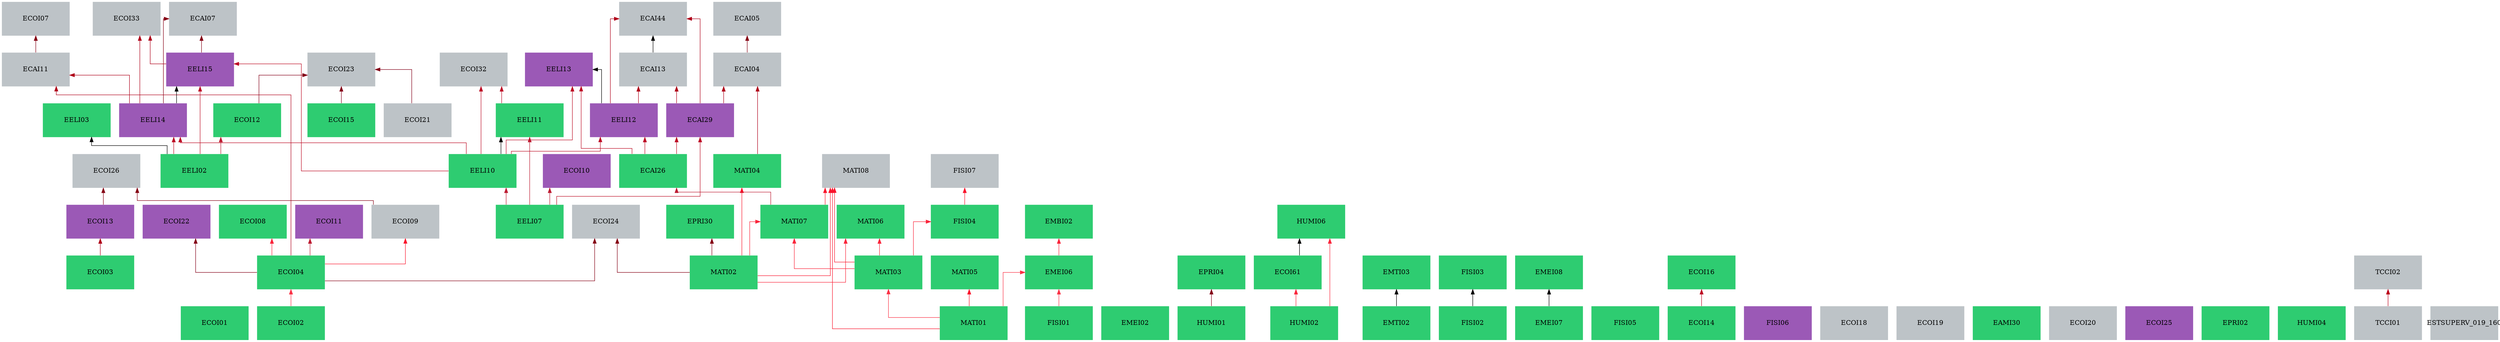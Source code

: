 digraph "2016001942.dot" {
	graph [overlap=scale rankdir=BT sep=0.5 splines=ortho]
	node [nodesep=2 pad=1 ranksep=2]
	ECOI01 [label=ECOI01 color=none fillcolor="#2ECC71" fixedsize=true height=1 pos="1,-0!" shape=rectangle style=filled width=2]
	ECOI02 [label=ECOI02 color=none fillcolor="#2ECC71" fixedsize=true height=1 pos="1,-1!" shape=rectangle style=filled width=2]
	ECOI03 [label=ECOI03 color=none fillcolor="#2ECC71" fixedsize=true height=1 pos="1,-2!" shape=rectangle style=filled width=2]
	EMEI02 [label=EMEI02 color=none fillcolor="#2ECC71" fixedsize=true height=1 pos="1,-3!" shape=rectangle style=filled width=2]
	FISI01 [label=FISI01 color=none fillcolor="#2ECC71" fixedsize=true height=1 pos="1,-4!" shape=rectangle style=filled width=2]
	HUMI01 [label=HUMI01 color=none fillcolor="#2ECC71" fixedsize=true height=1 pos="1,-5!" shape=rectangle style=filled width=2]
	HUMI02 [label=HUMI02 color=none fillcolor="#2ECC71" fixedsize=true height=1 pos="1,-6!" shape=rectangle style=filled width=2]
	MATI01 [label=MATI01 color=none fillcolor="#2ECC71" fixedsize=true height=1 pos="1,-7!" shape=rectangle style=filled width=2]
	MATI02 [label=MATI02 color=none fillcolor="#2ECC71" fixedsize=true height=1 pos="1,-8!" shape=rectangle style=filled width=2]
	ECOI04 [label=ECOI04 color=none fillcolor="#2ECC71" fixedsize=true height=1 pos="2,-0!" shape=rectangle style=filled width=2]
	ECOI02 -> ECOI04 [color="#FA3246"]
	EELI02 [label=EELI02 color=none fillcolor="#2ECC71" fixedsize=true height=1 pos="2,-1!" shape=rectangle style=filled width=2]
	EELI03 [label=EELI03 color=none fillcolor="#2ECC71" fixedsize=true height=1 pos="2,-2!" shape=rectangle style=filled width=2]
	EELI02 -> EELI03 [color=black]
	EMEI06 [label=EMEI06 color=none fillcolor="#2ECC71" fixedsize=true height=1 pos="2,-3!" shape=rectangle style=filled width=2]
	MATI01 -> EMEI06 [color="#FA3246"]
	FISI01 -> EMEI06 [color="#FA3246"]
	EMTI02 [label=EMTI02 color=none fillcolor="#2ECC71" fixedsize=true height=1 pos="2,-4!" shape=rectangle style=filled width=2]
	EMTI03 [label=EMTI03 color=none fillcolor="#2ECC71" fixedsize=true height=1 pos="2,-5!" shape=rectangle style=filled width=2]
	EMTI02 -> EMTI03 [color=black]
	FISI02 [label=FISI02 color=none fillcolor="#2ECC71" fixedsize=true height=1 pos="2,-6!" shape=rectangle style=filled width=2]
	FISI03 [label=FISI03 color=none fillcolor="#2ECC71" fixedsize=true height=1 pos="2,-7!" shape=rectangle style=filled width=2]
	FISI02 -> FISI03 [color=black]
	MATI03 [label=MATI03 color=none fillcolor="#2ECC71" fixedsize=true height=1 pos="2,-8!" shape=rectangle style=filled width=2]
	MATI01 -> MATI03 [color="#FA3246"]
	ECOI08 [label=ECOI08 color=none fillcolor="#2ECC71" fixedsize=true height=1 pos="3,-0!" shape=rectangle style=filled width=2]
	ECOI04 -> ECOI08 [color="#FA253B"]
	ECOI61 [label=ECOI61 color=none fillcolor="#2ECC71" fixedsize=true height=1 pos="3,-1!" shape=rectangle style=filled width=2]
	HUMI02 -> ECOI61 [color="#FA253B"]
	EMBI02 [label=EMBI02 color=none fillcolor="#2ECC71" fixedsize=true height=1 pos="3,-2!" shape=rectangle style=filled width=2]
	EMEI06 -> EMBI02 [color="#FA253B"]
	EMEI07 [label=EMEI07 color=none fillcolor="#2ECC71" fixedsize=true height=1 pos="3,-3!" shape=rectangle style=filled width=2]
	EMEI08 [label=EMEI08 color=none fillcolor="#2ECC71" fixedsize=true height=1 pos="3,-4!" shape=rectangle style=filled width=2]
	EMEI07 -> EMEI08 [color=black]
	FISI04 [label=FISI04 color=none fillcolor="#2ECC71" fixedsize=true height=1 pos="3,-5!" shape=rectangle style=filled width=2]
	MATI03 -> FISI04 [color="#FA253B"]
	HUMI06 [label=HUMI06 color=none fillcolor="#2ECC71" fixedsize=true height=1 pos="3,-6!" shape=rectangle style=filled width=2]
	HUMI02 -> HUMI06 [color="#FA253B"]
	ECOI61 -> HUMI06 [color=black]
	MATI06 [label=MATI06 color=none fillcolor="#2ECC71" fixedsize=true height=1 pos="3,-7!" shape=rectangle style=filled width=2]
	MATI03 -> MATI06 [color="#FA253B"]
	MATI02 -> MATI06 [color="#FA253B"]
	MATI07 [label=MATI07 color=none fillcolor="#2ECC71" fixedsize=true height=1 pos="3,-8!" shape=rectangle style=filled width=2]
	MATI03 -> MATI07 [color="#FA253B"]
	MATI02 -> MATI07 [color="#FA253B"]
	ECOI09 [label=ECOI09 color=none fillcolor="#BDC3C7" fixedsize=true height=1 pos="4,-0!" shape=rectangle style=filled width=2]
	ECOI04 -> ECOI09 [color="#FA142B"]
	EELI07 [label=EELI07 color=none fillcolor="#2ECC71" fixedsize=true height=1 pos="4,-1!" shape=rectangle style=filled width=2]
	FISI05 [label=FISI05 color=none fillcolor="#2ECC71" fixedsize=true height=1 pos="4,-2!" shape=rectangle style=filled width=2]
	FISI07 [label=FISI07 color=none fillcolor="#BDC3C7" fixedsize=true height=1 pos="4,-3!" shape=rectangle style=filled width=2]
	FISI04 -> FISI07 [color="#FA142B"]
	MATI04 [label=MATI04 color=none fillcolor="#2ECC71" fixedsize=true height=1 pos="4,-4!" shape=rectangle style=filled width=2]
	MATI02 -> MATI04 [color="#FA142B"]
	MATI05 [label=MATI05 color=none fillcolor="#2ECC71" fixedsize=true height=1 pos="4,-5!" shape=rectangle style=filled width=2]
	MATI01 -> MATI05 [color="#FA142B"]
	MATI08 [label=MATI08 color=none fillcolor="#BDC3C7" fixedsize=true height=1 pos="4,-6!" shape=rectangle style=filled width=2]
	MATI01 -> MATI08 [color="#FA142B"]
	MATI02 -> MATI08 [color="#FA142B"]
	MATI03 -> MATI08 [color="#FA142B"]
	MATI07 -> MATI08 [color="#FA142B"]
	ECAI26 [label=ECAI26 color=none fillcolor="#2ECC71" fixedsize=true height=1 pos="5,-0!" shape=rectangle style=filled width=2]
	MATI07 -> ECAI26 [color="#BD1C32"]
	ECOI10 [label=ECOI10 color=none fillcolor="#9B59B6" fixedsize=true height=1 pos="5,-1!" shape=rectangle style=filled width=2]
	EELI07 -> ECOI10 [color="#BD1C32"]
	ECOI11 [label=ECOI11 color=none fillcolor="#9B59B6" fixedsize=true height=1 pos="5,-2!" shape=rectangle style=filled width=2]
	ECOI04 -> ECOI11 [color="#BD1C32"]
	ECOI12 [label=ECOI12 color=none fillcolor="#2ECC71" fixedsize=true height=1 pos="5,-3!" shape=rectangle style=filled width=2]
	EELI02 -> ECOI12 [color="#BD1C32"]
	ECOI14 [label=ECOI14 color=none fillcolor="#2ECC71" fixedsize=true height=1 pos="5,-4!" shape=rectangle style=filled width=2]
	EELI10 [label=EELI10 color=none fillcolor="#2ECC71" fixedsize=true height=1 pos="5,-5!" shape=rectangle style=filled width=2]
	EELI07 -> EELI10 [color="#BD1C32"]
	EELI11 [label=EELI11 color=none fillcolor="#2ECC71" fixedsize=true height=1 pos="5,-6!" shape=rectangle style=filled width=2]
	EELI07 -> EELI11 [color="#BD1C32"]
	EELI10 -> EELI11 [color=black]
	FISI06 [label=FISI06 color=none fillcolor="#9B59B6" fixedsize=true height=1 pos="5,-7!" shape=rectangle style=filled width=2]
	ECAI29 [label=ECAI29 color=none fillcolor="#9B59B6" fixedsize=true height=1 pos="6,-0!" shape=rectangle style=filled width=2]
	ECAI26 -> ECAI29 [color="#BD0D25"]
	EELI07 -> ECAI29 [color="#BD0D25"]
	ECOI15 [label=ECOI15 color=none fillcolor="#2ECC71" fixedsize=true height=1 pos="6,-1!" shape=rectangle style=filled width=2]
	ECOI16 [label=ECOI16 color=none fillcolor="#2ECC71" fixedsize=true height=1 pos="6,-2!" shape=rectangle style=filled width=2]
	ECOI14 -> ECOI16 [color="#BD0D25"]
	ECOI32 [label=ECOI32 color=none fillcolor="#BDC3C7" fixedsize=true height=1 pos="6,-3!" shape=rectangle style=filled width=2]
	EELI10 -> ECOI32 [color="#BD0D25"]
	EELI11 -> ECOI32 [color="#BD0D25"]
	EELI12 [label=EELI12 color=none fillcolor="#9B59B6" fixedsize=true height=1 pos="6,-4!" shape=rectangle style=filled width=2]
	EELI10 -> EELI12 [color="#BD0D25"]
	ECAI26 -> EELI12 [color="#BD0D25"]
	EELI13 [label=EELI13 color=none fillcolor="#9B59B6" fixedsize=true height=1 pos="6,-5!" shape=rectangle style=filled width=2]
	ECAI26 -> EELI13 [color="#BD0D25"]
	EELI10 -> EELI13 [color="#BD0D25"]
	EELI12 -> EELI13 [color=black]
	EELI14 [label=EELI14 color=none fillcolor="#9B59B6" fixedsize=true height=1 pos="6,-6!" shape=rectangle style=filled width=2]
	EELI10 -> EELI14 [color="#BD0D25"]
	EELI02 -> EELI14 [color="#BD0D25"]
	EELI15 [label=EELI15 color=none fillcolor="#9B59B6" fixedsize=true height=1 pos="6,-7!" shape=rectangle style=filled width=2]
	EELI10 -> EELI15 [color="#BD0D25"]
	EELI02 -> EELI15 [color="#BD0D25"]
	EELI14 -> EELI15 [color=black]
	ECAI04 [label=ECAI04 color=none fillcolor="#BDC3C7" fixedsize=true height=1 pos="7,-0!" shape=rectangle style=filled width=2]
	ECAI29 -> ECAI04 [color="#AF0019"]
	MATI04 -> ECAI04 [color="#AF0019"]
	ECAI11 [label=ECAI11 color=none fillcolor="#BDC3C7" fixedsize=true height=1 pos="7,-1!" shape=rectangle style=filled width=2]
	ECOI04 -> ECAI11 [color="#AF0019"]
	EELI14 -> ECAI11 [color="#AF0019"]
	ECAI13 [label=ECAI13 color=none fillcolor="#BDC3C7" fixedsize=true height=1 pos="7,-2!" shape=rectangle style=filled width=2]
	ECAI29 -> ECAI13 [color="#AF0019"]
	EELI12 -> ECAI13 [color="#AF0019"]
	ECAI44 [label=ECAI44 color=none fillcolor="#BDC3C7" fixedsize=true height=1 pos="7,-3!" shape=rectangle style=filled width=2]
	ECAI29 -> ECAI44 [color="#AF0019"]
	EELI12 -> ECAI44 [color="#AF0019"]
	ECAI13 -> ECAI44 [color=black]
	ECOI13 [label=ECOI13 color=none fillcolor="#9B59B6" fixedsize=true height=1 pos="7,-4!" shape=rectangle style=filled width=2]
	ECOI03 -> ECOI13 [color="#AF0019"]
	ECOI18 [label=ECOI18 color=none fillcolor="#BDC3C7" fixedsize=true height=1 pos="7,-5!" shape=rectangle style=filled width=2]
	ECOI19 [label=ECOI19 color=none fillcolor="#BDC3C7" fixedsize=true height=1 pos="7,-6!" shape=rectangle style=filled width=2]
	ECOI33 [label=ECOI33 color=none fillcolor="#BDC3C7" fixedsize=true height=1 pos="7,-7!" shape=rectangle style=filled width=2]
	EELI15 -> ECOI33 [color="#AF0019"]
	EELI14 -> ECOI33 [color="#AF0019"]
	ECAI05 [label=ECAI05 color=none fillcolor="#BDC3C7" fixedsize=true height=1 pos="8,-0!" shape=rectangle style=filled width=2]
	ECAI04 -> ECAI05 [color="#850014"]
	ECAI07 [label=ECAI07 color=none fillcolor="#BDC3C7" fixedsize=true height=1 pos="8,-1!" shape=rectangle style=filled width=2]
	EELI15 -> ECAI07 [color="#850014"]
	EELI14 -> ECAI07 [color="#850014"]
	ECOI07 [label=ECOI07 color=none fillcolor="#BDC3C7" fixedsize=true height=1 pos="8,-2!" shape=rectangle style=filled width=2]
	ECAI11 -> ECOI07 [color="#850014"]
	ECOI21 [label=ECOI21 color=none fillcolor="#BDC3C7" fixedsize=true height=1 pos="8,-3!" shape=rectangle style=filled width=2]
	ECOI24 [label=ECOI24 color=none fillcolor="#BDC3C7" fixedsize=true height=1 pos="8,-4!" shape=rectangle style=filled width=2]
	ECOI04 -> ECOI24 [color="#850014"]
	MATI02 -> ECOI24 [color="#850014"]
	ECOI26 [label=ECOI26 color=none fillcolor="#BDC3C7" fixedsize=true height=1 pos="8,-5!" shape=rectangle style=filled width=2]
	ECOI09 -> ECOI26 [color="#850014"]
	ECOI13 -> ECOI26 [color="#850014"]
	EPRI30 [label=EPRI30 color=none fillcolor="#2ECC71" fixedsize=true height=1 pos="8,-6!" shape=rectangle style=filled width=2]
	MATI02 -> EPRI30 [color="#850014"]
	EAMI30 [label=EAMI30 color=none fillcolor="#2ECC71" fixedsize=true height=1 pos="9,-0!" shape=rectangle style=filled width=2]
	ECOI20 [label=ECOI20 color=none fillcolor="#BDC3C7" fixedsize=true height=1 pos="9,-1!" shape=rectangle style=filled width=2]
	ECOI22 [label=ECOI22 color=none fillcolor="#9B59B6" fixedsize=true height=1 pos="9,-2!" shape=rectangle style=filled width=2]
	ECOI04 -> ECOI22 [color="#840019"]
	ECOI23 [label=ECOI23 color=none fillcolor="#BDC3C7" fixedsize=true height=1 pos="9,-3!" shape=rectangle style=filled width=2]
	ECOI21 -> ECOI23 [color="#840019"]
	ECOI15 -> ECOI23 [color="#840019"]
	ECOI12 -> ECOI23 [color="#840019"]
	ECOI25 [label=ECOI25 color=none fillcolor="#9B59B6" fixedsize=true height=1 pos="9,-4!" shape=rectangle style=filled width=2]
	EPRI02 [label=EPRI02 color=none fillcolor="#2ECC71" fixedsize=true height=1 pos="9,-5!" shape=rectangle style=filled width=2]
	EPRI04 [label=EPRI04 color=none fillcolor="#2ECC71" fixedsize=true height=1 pos="9,-6!" shape=rectangle style=filled width=2]
	HUMI01 -> EPRI04 [color="#840019"]
	HUMI04 [label=HUMI04 color=none fillcolor="#2ECC71" fixedsize=true height=1 pos="9,-7!" shape=rectangle style=filled width=2]
	TCCI01 [label=TCCI01 color=none fillcolor="#BDC3C7" fixedsize=true height=1 pos="9,-8!" shape=rectangle style=filled width=2]
	ESTSUPERV_019_160 [label=ESTSUPERV_019_160 color=none fillcolor="#BDC3C7" fixedsize=true height=1 pos="10,-0!" shape=rectangle style=filled width=2]
	TCCI02 [label=TCCI02 color=none fillcolor="#BDC3C7" fixedsize=true height=1 pos="10,-1!" shape=rectangle style=filled width=2]
	TCCI01 -> TCCI02 [color="#BB0019"]
}
